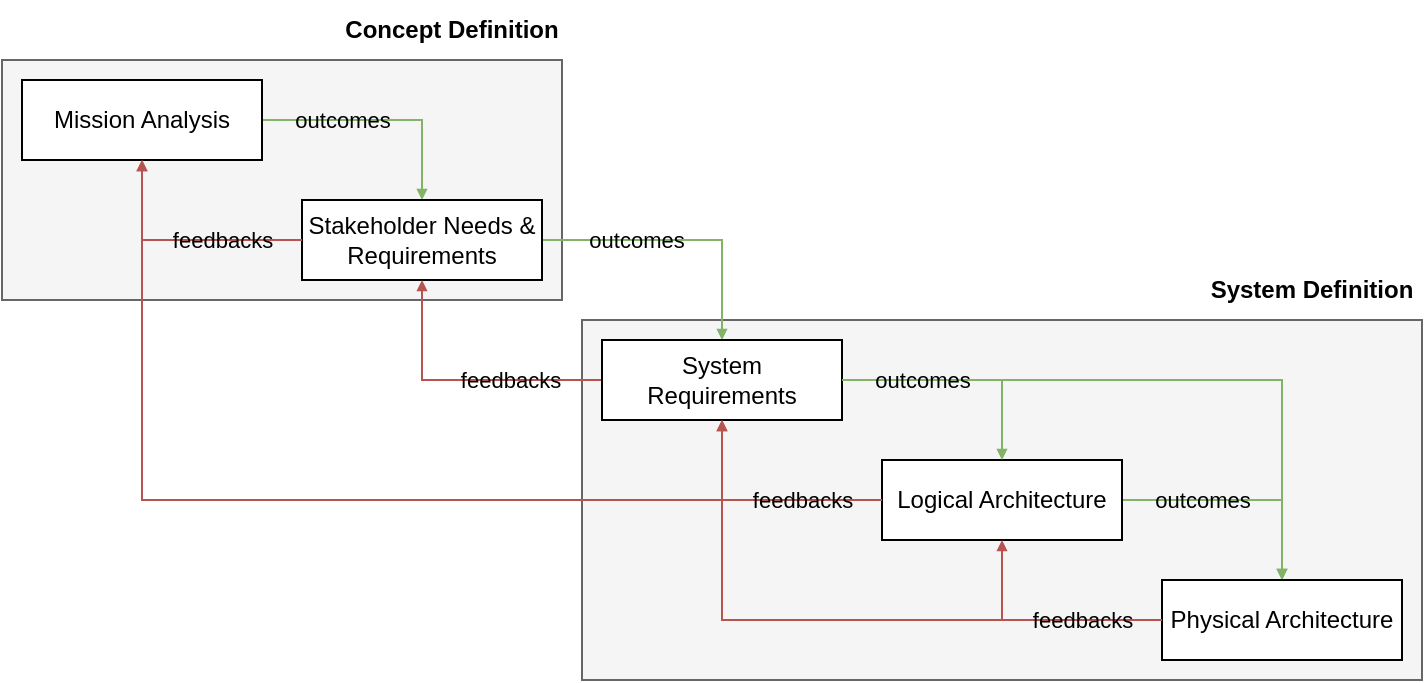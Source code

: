 <mxfile>
    <diagram id="T9uuaTeBy4bPSP1g8a4x" name="Page-1">
        <mxGraphModel dx="852" dy="611" grid="1" gridSize="10" guides="1" tooltips="1" connect="1" arrows="1" fold="1" page="1" pageScale="1" pageWidth="827" pageHeight="1169" background="#FFFFFF" math="0" shadow="0">
            <root>
                <mxCell id="0"/>
                <mxCell id="1" parent="0"/>
                <mxCell id="236" value="" style="rounded=0;whiteSpace=wrap;html=1;fillColor=#f5f5f5;fontColor=#333333;strokeColor=#666666;" parent="1" vertex="1">
                    <mxGeometry x="320" y="160" width="420" height="180" as="geometry"/>
                </mxCell>
                <mxCell id="228" value="" style="rounded=0;whiteSpace=wrap;html=1;fillColor=#f5f5f5;fontColor=#333333;strokeColor=#666666;" parent="1" vertex="1">
                    <mxGeometry x="30" y="30" width="280" height="120" as="geometry"/>
                </mxCell>
                <mxCell id="214" value="outcomes" style="edgeStyle=orthogonalEdgeStyle;html=1;exitX=1;exitY=0.5;exitDx=0;exitDy=0;entryX=0.5;entryY=0;entryDx=0;entryDy=0;endArrow=block;endFill=1;startSize=3;endSize=3;rounded=0;fillColor=#d5e8d4;strokeColor=#82b366;labelBackgroundColor=none;" parent="1" source="208" target="210" edge="1">
                    <mxGeometry x="-0.333" relative="1" as="geometry">
                        <mxPoint as="offset"/>
                    </mxGeometry>
                </mxCell>
                <mxCell id="208" value="Mission Analysis" style="rounded=0;whiteSpace=wrap;html=1;" parent="1" vertex="1">
                    <mxGeometry x="40" y="40" width="120" height="40" as="geometry"/>
                </mxCell>
                <mxCell id="216" value="outcomes" style="edgeStyle=orthogonalEdgeStyle;rounded=0;html=1;exitX=1;exitY=0.5;exitDx=0;exitDy=0;entryX=0.5;entryY=0;entryDx=0;entryDy=0;endArrow=block;endFill=1;startSize=3;endSize=3;fillColor=#d5e8d4;strokeColor=#82b366;labelBackgroundColor=none;" parent="1" target="211" edge="1" source="210">
                    <mxGeometry x="-0.333" relative="1" as="geometry">
                        <mxPoint x="310" y="130" as="sourcePoint"/>
                        <mxPoint as="offset"/>
                    </mxGeometry>
                </mxCell>
                <mxCell id="210" value="Stakeholder Needs &amp;amp; Requirements" style="rounded=0;whiteSpace=wrap;html=1;" parent="1" vertex="1">
                    <mxGeometry x="180" y="100" width="120" height="40" as="geometry"/>
                </mxCell>
                <mxCell id="217" value="feedbacks" style="edgeStyle=orthogonalEdgeStyle;rounded=0;html=1;exitX=0;exitY=0.5;exitDx=0;exitDy=0;entryX=0.5;entryY=1;entryDx=0;entryDy=0;endArrow=block;endFill=1;startSize=3;endSize=3;fillColor=#f8cecc;strokeColor=#b85450;labelBackgroundColor=none;" parent="1" source="211" target="210" edge="1">
                    <mxGeometry x="-0.334" relative="1" as="geometry">
                        <mxPoint as="offset"/>
                    </mxGeometry>
                </mxCell>
                <mxCell id="232" style="edgeStyle=elbowEdgeStyle;rounded=0;html=1;exitX=1;exitY=0.5;exitDx=0;exitDy=0;entryX=0.5;entryY=0;entryDx=0;entryDy=0;labelBackgroundColor=none;endArrow=block;endFill=1;startSize=3;endSize=3;fillColor=#d5e8d4;strokeColor=#82b366;" parent="1" source="211" target="213" edge="1">
                    <mxGeometry relative="1" as="geometry">
                        <Array as="points">
                            <mxPoint x="670" y="240"/>
                        </Array>
                    </mxGeometry>
                </mxCell>
                <mxCell id="211" value="System Requirements" style="rounded=0;whiteSpace=wrap;html=1;" parent="1" vertex="1">
                    <mxGeometry x="330" y="170" width="120" height="40" as="geometry"/>
                </mxCell>
                <mxCell id="224" value="outcomes" style="edgeStyle=orthogonalEdgeStyle;rounded=0;html=1;exitX=1;exitY=0.5;exitDx=0;exitDy=0;entryX=0.5;entryY=0;entryDx=0;entryDy=0;endArrow=block;endFill=1;startSize=3;endSize=3;fillColor=#d5e8d4;strokeColor=#82b366;labelBackgroundColor=none;" parent="1" source="212" target="213" edge="1">
                    <mxGeometry x="-0.333" relative="1" as="geometry">
                        <mxPoint as="offset"/>
                    </mxGeometry>
                </mxCell>
                <mxCell id="212" value="Logical Architecture" style="rounded=0;whiteSpace=wrap;html=1;" parent="1" vertex="1">
                    <mxGeometry x="470" y="230" width="120" height="40" as="geometry"/>
                </mxCell>
                <mxCell id="213" value="Physical Architecture" style="rounded=0;whiteSpace=wrap;html=1;" parent="1" vertex="1">
                    <mxGeometry x="610" y="290" width="120" height="40" as="geometry"/>
                </mxCell>
                <mxCell id="215" value="feedbacks" style="edgeStyle=orthogonalEdgeStyle;rounded=0;html=1;exitX=0;exitY=0.5;exitDx=0;exitDy=0;entryX=0.5;entryY=1;entryDx=0;entryDy=0;endArrow=block;endFill=1;startSize=3;endSize=3;fillColor=#f8cecc;strokeColor=#b85450;labelBackgroundColor=none;" parent="1" source="210" target="208" edge="1">
                    <mxGeometry x="-0.334" relative="1" as="geometry">
                        <mxPoint as="offset"/>
                    </mxGeometry>
                </mxCell>
                <mxCell id="226" style="edgeStyle=orthogonalEdgeStyle;rounded=0;html=1;exitX=0;exitY=0.5;exitDx=0;exitDy=0;entryX=0.5;entryY=1;entryDx=0;entryDy=0;endArrow=block;endFill=1;startSize=3;endSize=3;snapToPoint=0;fixDash=0;noJump=0;fillColor=#f8cecc;strokeColor=#b85450;" parent="1" source="213" target="211" edge="1">
                    <mxGeometry relative="1" as="geometry"/>
                </mxCell>
                <mxCell id="225" value="feedbacks" style="edgeStyle=orthogonalEdgeStyle;rounded=0;html=1;exitX=0;exitY=0.5;exitDx=0;exitDy=0;entryX=0.5;entryY=1;entryDx=0;entryDy=0;endArrow=block;endFill=1;startSize=3;endSize=3;fillColor=#f8cecc;strokeColor=#b85450;labelBackgroundColor=none;" parent="1" source="213" target="212" edge="1">
                    <mxGeometry x="-0.333" relative="1" as="geometry">
                        <mxPoint as="offset"/>
                    </mxGeometry>
                </mxCell>
                <mxCell id="223" style="edgeStyle=orthogonalEdgeStyle;rounded=0;html=1;exitX=0;exitY=0.5;exitDx=0;exitDy=0;entryX=0.5;entryY=1;entryDx=0;entryDy=0;endArrow=block;endFill=1;startSize=3;endSize=3;fillColor=#f8cecc;strokeColor=#b85450;" parent="1" source="212" target="208" edge="1">
                    <mxGeometry relative="1" as="geometry"/>
                </mxCell>
                <mxCell id="221" value="feedbacks" style="edgeStyle=orthogonalEdgeStyle;rounded=0;html=1;exitX=0;exitY=0.5;exitDx=0;exitDy=0;entryX=0.5;entryY=1;entryDx=0;entryDy=0;endArrow=block;endFill=1;startSize=3;endSize=3;fillColor=#f8cecc;strokeColor=#b85450;labelBackgroundColor=none;" parent="1" source="212" target="211" edge="1">
                    <mxGeometry x="-0.334" relative="1" as="geometry">
                        <mxPoint as="offset"/>
                    </mxGeometry>
                </mxCell>
                <mxCell id="230" value="Concept Definition" style="rounded=0;whiteSpace=wrap;html=1;fillColor=none;strokeColor=none;fontStyle=1" parent="1" vertex="1">
                    <mxGeometry x="200" width="110" height="30" as="geometry"/>
                </mxCell>
                <mxCell id="231" value="System Definition" style="rounded=0;whiteSpace=wrap;html=1;fillColor=none;strokeColor=none;fontStyle=1" parent="1" vertex="1">
                    <mxGeometry x="630" y="130" width="110" height="30" as="geometry"/>
                </mxCell>
                <mxCell id="220" value="outcomes" style="edgeStyle=orthogonalEdgeStyle;rounded=0;html=1;exitX=1;exitY=0.5;exitDx=0;exitDy=0;entryX=0.5;entryY=0;entryDx=0;entryDy=0;endArrow=block;endFill=1;startSize=3;endSize=3;fillColor=#d5e8d4;strokeColor=#82b366;labelBackgroundColor=none;" parent="1" source="211" target="212" edge="1">
                    <mxGeometry x="-0.333" relative="1" as="geometry">
                        <mxPoint as="offset"/>
                    </mxGeometry>
                </mxCell>
            </root>
        </mxGraphModel>
    </diagram>
</mxfile>